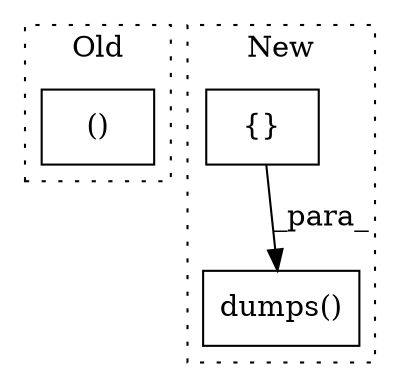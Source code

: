 digraph G {
subgraph cluster0 {
1 [label="()" a="54" s="2127" l="145" shape="box"];
label = "Old";
style="dotted";
}
subgraph cluster1 {
2 [label="dumps()" a="75" s="2959,2984" l="11,11" shape="box"];
3 [label="{}" a="95" s="2385,2902" l="18,14" shape="box"];
label = "New";
style="dotted";
}
3 -> 2 [label="_para_"];
}